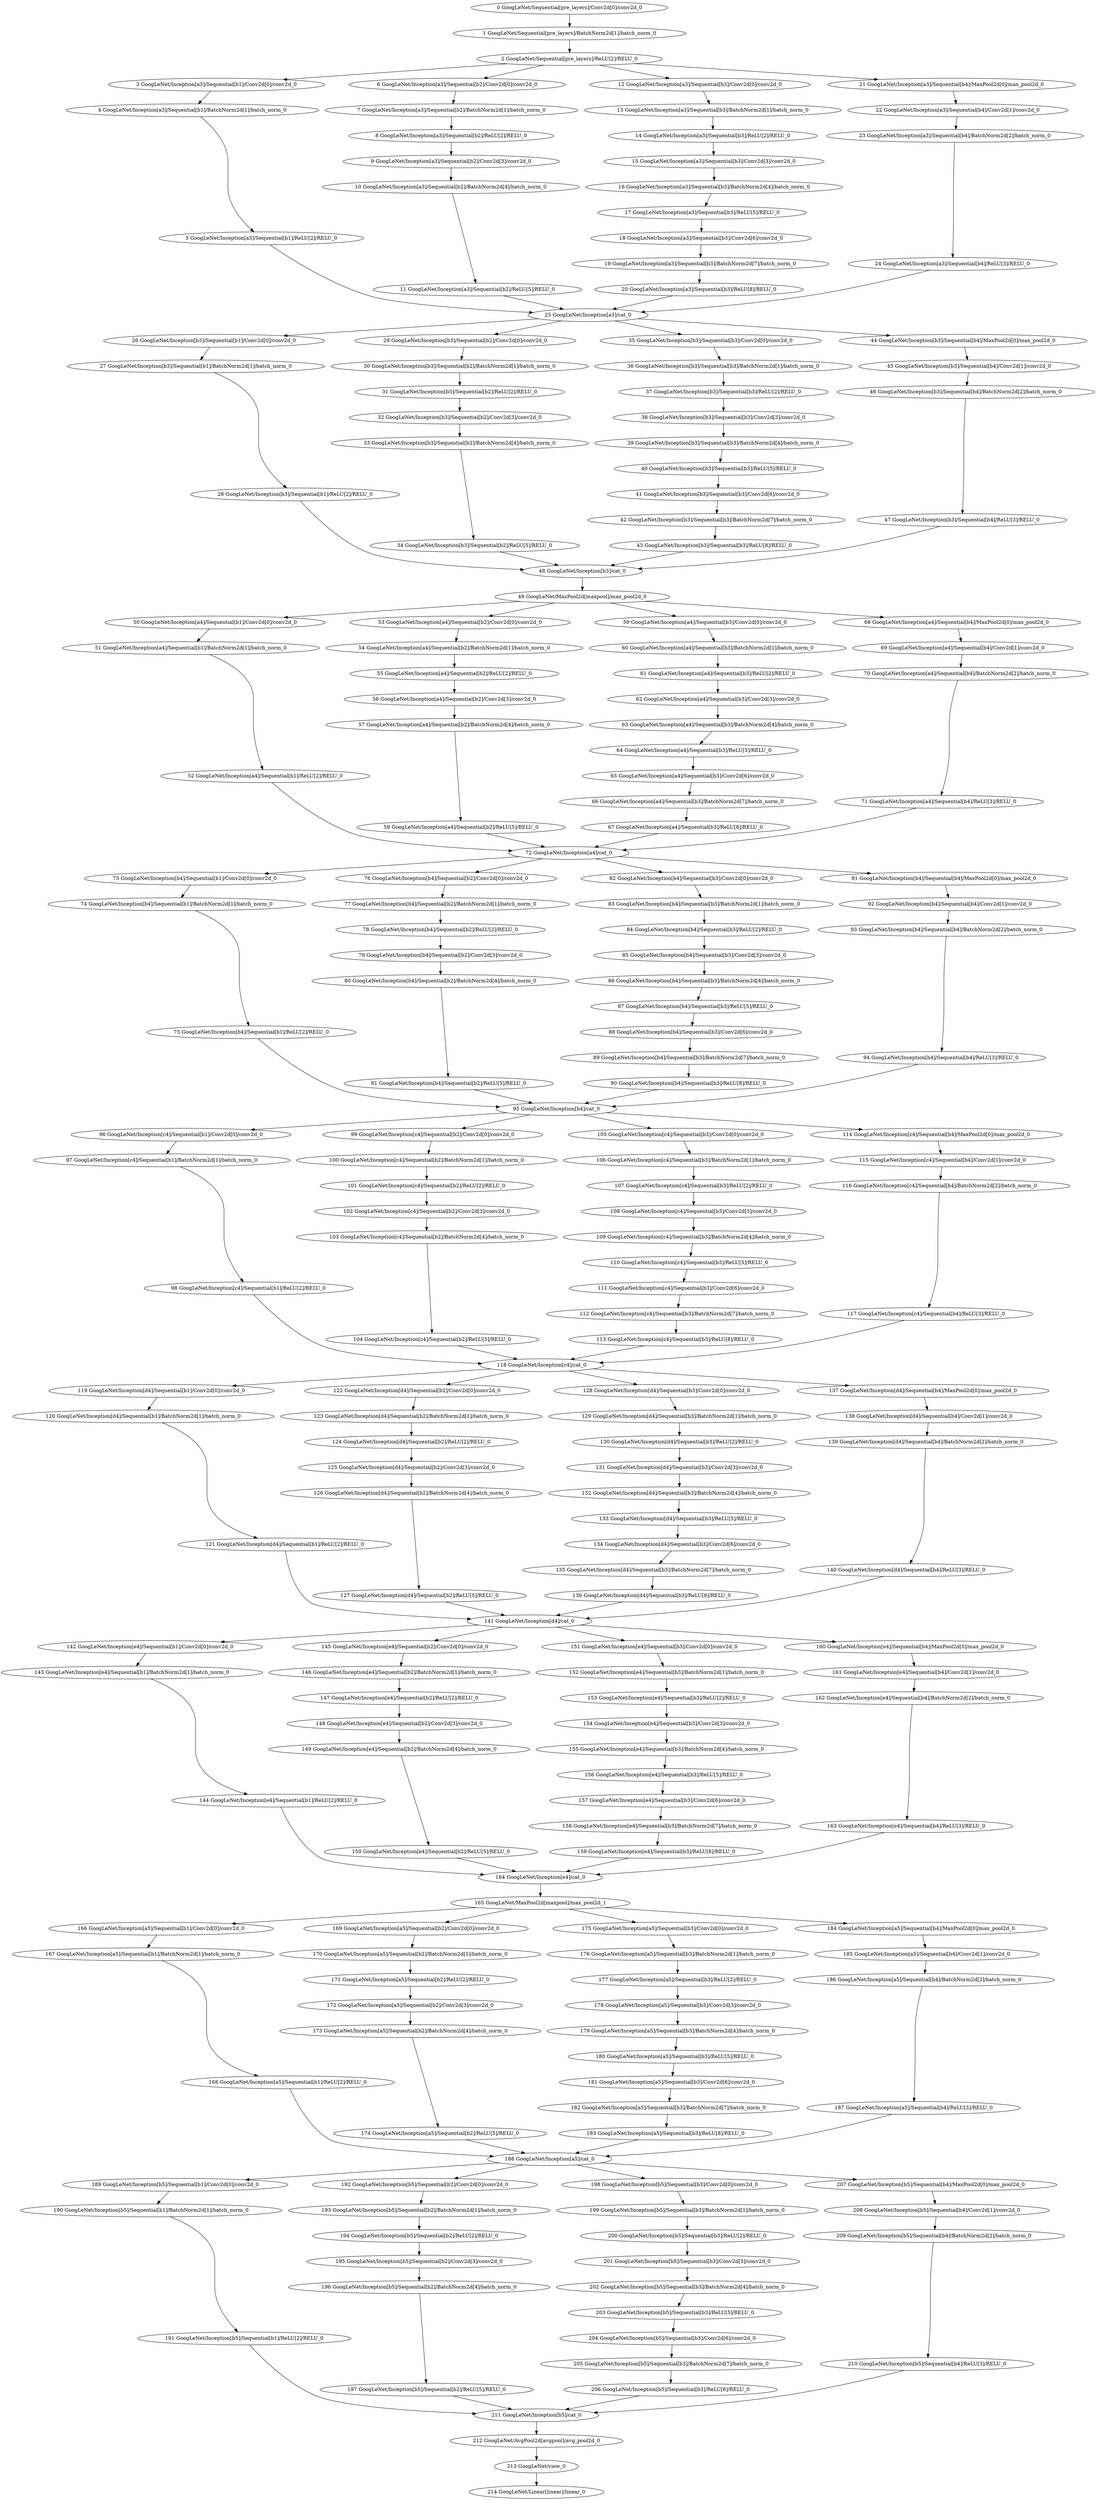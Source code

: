 strict digraph  {
"0 GoogLeNet/Sequential[pre_layers]/Conv2d[0]/conv2d_0" [id=0, type=conv2d];
"1 GoogLeNet/Sequential[pre_layers]/BatchNorm2d[1]/batch_norm_0" [id=1, type=batch_norm];
"2 GoogLeNet/Sequential[pre_layers]/ReLU[2]/RELU_0" [id=2, type=RELU];
"3 GoogLeNet/Inception[a3]/Sequential[b1]/Conv2d[0]/conv2d_0" [id=3, type=conv2d];
"4 GoogLeNet/Inception[a3]/Sequential[b1]/BatchNorm2d[1]/batch_norm_0" [id=4, type=batch_norm];
"5 GoogLeNet/Inception[a3]/Sequential[b1]/ReLU[2]/RELU_0" [id=5, type=RELU];
"6 GoogLeNet/Inception[a3]/Sequential[b2]/Conv2d[0]/conv2d_0" [id=6, type=conv2d];
"7 GoogLeNet/Inception[a3]/Sequential[b2]/BatchNorm2d[1]/batch_norm_0" [id=7, type=batch_norm];
"8 GoogLeNet/Inception[a3]/Sequential[b2]/ReLU[2]/RELU_0" [id=8, type=RELU];
"9 GoogLeNet/Inception[a3]/Sequential[b2]/Conv2d[3]/conv2d_0" [id=9, type=conv2d];
"10 GoogLeNet/Inception[a3]/Sequential[b2]/BatchNorm2d[4]/batch_norm_0" [id=10, type=batch_norm];
"11 GoogLeNet/Inception[a3]/Sequential[b2]/ReLU[5]/RELU_0" [id=11, type=RELU];
"12 GoogLeNet/Inception[a3]/Sequential[b3]/Conv2d[0]/conv2d_0" [id=12, type=conv2d];
"13 GoogLeNet/Inception[a3]/Sequential[b3]/BatchNorm2d[1]/batch_norm_0" [id=13, type=batch_norm];
"14 GoogLeNet/Inception[a3]/Sequential[b3]/ReLU[2]/RELU_0" [id=14, type=RELU];
"15 GoogLeNet/Inception[a3]/Sequential[b3]/Conv2d[3]/conv2d_0" [id=15, type=conv2d];
"16 GoogLeNet/Inception[a3]/Sequential[b3]/BatchNorm2d[4]/batch_norm_0" [id=16, type=batch_norm];
"17 GoogLeNet/Inception[a3]/Sequential[b3]/ReLU[5]/RELU_0" [id=17, type=RELU];
"18 GoogLeNet/Inception[a3]/Sequential[b3]/Conv2d[6]/conv2d_0" [id=18, type=conv2d];
"19 GoogLeNet/Inception[a3]/Sequential[b3]/BatchNorm2d[7]/batch_norm_0" [id=19, type=batch_norm];
"20 GoogLeNet/Inception[a3]/Sequential[b3]/ReLU[8]/RELU_0" [id=20, type=RELU];
"21 GoogLeNet/Inception[a3]/Sequential[b4]/MaxPool2d[0]/max_pool2d_0" [id=21, type=max_pool2d];
"22 GoogLeNet/Inception[a3]/Sequential[b4]/Conv2d[1]/conv2d_0" [id=22, type=conv2d];
"23 GoogLeNet/Inception[a3]/Sequential[b4]/BatchNorm2d[2]/batch_norm_0" [id=23, type=batch_norm];
"24 GoogLeNet/Inception[a3]/Sequential[b4]/ReLU[3]/RELU_0" [id=24, type=RELU];
"25 GoogLeNet/Inception[a3]/cat_0" [id=25, type=cat];
"26 GoogLeNet/Inception[b3]/Sequential[b1]/Conv2d[0]/conv2d_0" [id=26, type=conv2d];
"27 GoogLeNet/Inception[b3]/Sequential[b1]/BatchNorm2d[1]/batch_norm_0" [id=27, type=batch_norm];
"28 GoogLeNet/Inception[b3]/Sequential[b1]/ReLU[2]/RELU_0" [id=28, type=RELU];
"29 GoogLeNet/Inception[b3]/Sequential[b2]/Conv2d[0]/conv2d_0" [id=29, type=conv2d];
"30 GoogLeNet/Inception[b3]/Sequential[b2]/BatchNorm2d[1]/batch_norm_0" [id=30, type=batch_norm];
"31 GoogLeNet/Inception[b3]/Sequential[b2]/ReLU[2]/RELU_0" [id=31, type=RELU];
"32 GoogLeNet/Inception[b3]/Sequential[b2]/Conv2d[3]/conv2d_0" [id=32, type=conv2d];
"33 GoogLeNet/Inception[b3]/Sequential[b2]/BatchNorm2d[4]/batch_norm_0" [id=33, type=batch_norm];
"34 GoogLeNet/Inception[b3]/Sequential[b2]/ReLU[5]/RELU_0" [id=34, type=RELU];
"35 GoogLeNet/Inception[b3]/Sequential[b3]/Conv2d[0]/conv2d_0" [id=35, type=conv2d];
"36 GoogLeNet/Inception[b3]/Sequential[b3]/BatchNorm2d[1]/batch_norm_0" [id=36, type=batch_norm];
"37 GoogLeNet/Inception[b3]/Sequential[b3]/ReLU[2]/RELU_0" [id=37, type=RELU];
"38 GoogLeNet/Inception[b3]/Sequential[b3]/Conv2d[3]/conv2d_0" [id=38, type=conv2d];
"39 GoogLeNet/Inception[b3]/Sequential[b3]/BatchNorm2d[4]/batch_norm_0" [id=39, type=batch_norm];
"40 GoogLeNet/Inception[b3]/Sequential[b3]/ReLU[5]/RELU_0" [id=40, type=RELU];
"41 GoogLeNet/Inception[b3]/Sequential[b3]/Conv2d[6]/conv2d_0" [id=41, type=conv2d];
"42 GoogLeNet/Inception[b3]/Sequential[b3]/BatchNorm2d[7]/batch_norm_0" [id=42, type=batch_norm];
"43 GoogLeNet/Inception[b3]/Sequential[b3]/ReLU[8]/RELU_0" [id=43, type=RELU];
"44 GoogLeNet/Inception[b3]/Sequential[b4]/MaxPool2d[0]/max_pool2d_0" [id=44, type=max_pool2d];
"45 GoogLeNet/Inception[b3]/Sequential[b4]/Conv2d[1]/conv2d_0" [id=45, type=conv2d];
"46 GoogLeNet/Inception[b3]/Sequential[b4]/BatchNorm2d[2]/batch_norm_0" [id=46, type=batch_norm];
"47 GoogLeNet/Inception[b3]/Sequential[b4]/ReLU[3]/RELU_0" [id=47, type=RELU];
"48 GoogLeNet/Inception[b3]/cat_0" [id=48, type=cat];
"49 GoogLeNet/MaxPool2d[maxpool]/max_pool2d_0" [id=49, type=max_pool2d];
"50 GoogLeNet/Inception[a4]/Sequential[b1]/Conv2d[0]/conv2d_0" [id=50, type=conv2d];
"51 GoogLeNet/Inception[a4]/Sequential[b1]/BatchNorm2d[1]/batch_norm_0" [id=51, type=batch_norm];
"52 GoogLeNet/Inception[a4]/Sequential[b1]/ReLU[2]/RELU_0" [id=52, type=RELU];
"53 GoogLeNet/Inception[a4]/Sequential[b2]/Conv2d[0]/conv2d_0" [id=53, type=conv2d];
"54 GoogLeNet/Inception[a4]/Sequential[b2]/BatchNorm2d[1]/batch_norm_0" [id=54, type=batch_norm];
"55 GoogLeNet/Inception[a4]/Sequential[b2]/ReLU[2]/RELU_0" [id=55, type=RELU];
"56 GoogLeNet/Inception[a4]/Sequential[b2]/Conv2d[3]/conv2d_0" [id=56, type=conv2d];
"57 GoogLeNet/Inception[a4]/Sequential[b2]/BatchNorm2d[4]/batch_norm_0" [id=57, type=batch_norm];
"58 GoogLeNet/Inception[a4]/Sequential[b2]/ReLU[5]/RELU_0" [id=58, type=RELU];
"59 GoogLeNet/Inception[a4]/Sequential[b3]/Conv2d[0]/conv2d_0" [id=59, type=conv2d];
"60 GoogLeNet/Inception[a4]/Sequential[b3]/BatchNorm2d[1]/batch_norm_0" [id=60, type=batch_norm];
"61 GoogLeNet/Inception[a4]/Sequential[b3]/ReLU[2]/RELU_0" [id=61, type=RELU];
"62 GoogLeNet/Inception[a4]/Sequential[b3]/Conv2d[3]/conv2d_0" [id=62, type=conv2d];
"63 GoogLeNet/Inception[a4]/Sequential[b3]/BatchNorm2d[4]/batch_norm_0" [id=63, type=batch_norm];
"64 GoogLeNet/Inception[a4]/Sequential[b3]/ReLU[5]/RELU_0" [id=64, type=RELU];
"65 GoogLeNet/Inception[a4]/Sequential[b3]/Conv2d[6]/conv2d_0" [id=65, type=conv2d];
"66 GoogLeNet/Inception[a4]/Sequential[b3]/BatchNorm2d[7]/batch_norm_0" [id=66, type=batch_norm];
"67 GoogLeNet/Inception[a4]/Sequential[b3]/ReLU[8]/RELU_0" [id=67, type=RELU];
"68 GoogLeNet/Inception[a4]/Sequential[b4]/MaxPool2d[0]/max_pool2d_0" [id=68, type=max_pool2d];
"69 GoogLeNet/Inception[a4]/Sequential[b4]/Conv2d[1]/conv2d_0" [id=69, type=conv2d];
"70 GoogLeNet/Inception[a4]/Sequential[b4]/BatchNorm2d[2]/batch_norm_0" [id=70, type=batch_norm];
"71 GoogLeNet/Inception[a4]/Sequential[b4]/ReLU[3]/RELU_0" [id=71, type=RELU];
"72 GoogLeNet/Inception[a4]/cat_0" [id=72, type=cat];
"73 GoogLeNet/Inception[b4]/Sequential[b1]/Conv2d[0]/conv2d_0" [id=73, type=conv2d];
"74 GoogLeNet/Inception[b4]/Sequential[b1]/BatchNorm2d[1]/batch_norm_0" [id=74, type=batch_norm];
"75 GoogLeNet/Inception[b4]/Sequential[b1]/ReLU[2]/RELU_0" [id=75, type=RELU];
"76 GoogLeNet/Inception[b4]/Sequential[b2]/Conv2d[0]/conv2d_0" [id=76, type=conv2d];
"77 GoogLeNet/Inception[b4]/Sequential[b2]/BatchNorm2d[1]/batch_norm_0" [id=77, type=batch_norm];
"78 GoogLeNet/Inception[b4]/Sequential[b2]/ReLU[2]/RELU_0" [id=78, type=RELU];
"79 GoogLeNet/Inception[b4]/Sequential[b2]/Conv2d[3]/conv2d_0" [id=79, type=conv2d];
"80 GoogLeNet/Inception[b4]/Sequential[b2]/BatchNorm2d[4]/batch_norm_0" [id=80, type=batch_norm];
"81 GoogLeNet/Inception[b4]/Sequential[b2]/ReLU[5]/RELU_0" [id=81, type=RELU];
"82 GoogLeNet/Inception[b4]/Sequential[b3]/Conv2d[0]/conv2d_0" [id=82, type=conv2d];
"83 GoogLeNet/Inception[b4]/Sequential[b3]/BatchNorm2d[1]/batch_norm_0" [id=83, type=batch_norm];
"84 GoogLeNet/Inception[b4]/Sequential[b3]/ReLU[2]/RELU_0" [id=84, type=RELU];
"85 GoogLeNet/Inception[b4]/Sequential[b3]/Conv2d[3]/conv2d_0" [id=85, type=conv2d];
"86 GoogLeNet/Inception[b4]/Sequential[b3]/BatchNorm2d[4]/batch_norm_0" [id=86, type=batch_norm];
"87 GoogLeNet/Inception[b4]/Sequential[b3]/ReLU[5]/RELU_0" [id=87, type=RELU];
"88 GoogLeNet/Inception[b4]/Sequential[b3]/Conv2d[6]/conv2d_0" [id=88, type=conv2d];
"89 GoogLeNet/Inception[b4]/Sequential[b3]/BatchNorm2d[7]/batch_norm_0" [id=89, type=batch_norm];
"90 GoogLeNet/Inception[b4]/Sequential[b3]/ReLU[8]/RELU_0" [id=90, type=RELU];
"91 GoogLeNet/Inception[b4]/Sequential[b4]/MaxPool2d[0]/max_pool2d_0" [id=91, type=max_pool2d];
"92 GoogLeNet/Inception[b4]/Sequential[b4]/Conv2d[1]/conv2d_0" [id=92, type=conv2d];
"93 GoogLeNet/Inception[b4]/Sequential[b4]/BatchNorm2d[2]/batch_norm_0" [id=93, type=batch_norm];
"94 GoogLeNet/Inception[b4]/Sequential[b4]/ReLU[3]/RELU_0" [id=94, type=RELU];
"95 GoogLeNet/Inception[b4]/cat_0" [id=95, type=cat];
"96 GoogLeNet/Inception[c4]/Sequential[b1]/Conv2d[0]/conv2d_0" [id=96, type=conv2d];
"97 GoogLeNet/Inception[c4]/Sequential[b1]/BatchNorm2d[1]/batch_norm_0" [id=97, type=batch_norm];
"98 GoogLeNet/Inception[c4]/Sequential[b1]/ReLU[2]/RELU_0" [id=98, type=RELU];
"99 GoogLeNet/Inception[c4]/Sequential[b2]/Conv2d[0]/conv2d_0" [id=99, type=conv2d];
"100 GoogLeNet/Inception[c4]/Sequential[b2]/BatchNorm2d[1]/batch_norm_0" [id=100, type=batch_norm];
"101 GoogLeNet/Inception[c4]/Sequential[b2]/ReLU[2]/RELU_0" [id=101, type=RELU];
"102 GoogLeNet/Inception[c4]/Sequential[b2]/Conv2d[3]/conv2d_0" [id=102, type=conv2d];
"103 GoogLeNet/Inception[c4]/Sequential[b2]/BatchNorm2d[4]/batch_norm_0" [id=103, type=batch_norm];
"104 GoogLeNet/Inception[c4]/Sequential[b2]/ReLU[5]/RELU_0" [id=104, type=RELU];
"105 GoogLeNet/Inception[c4]/Sequential[b3]/Conv2d[0]/conv2d_0" [id=105, type=conv2d];
"106 GoogLeNet/Inception[c4]/Sequential[b3]/BatchNorm2d[1]/batch_norm_0" [id=106, type=batch_norm];
"107 GoogLeNet/Inception[c4]/Sequential[b3]/ReLU[2]/RELU_0" [id=107, type=RELU];
"108 GoogLeNet/Inception[c4]/Sequential[b3]/Conv2d[3]/conv2d_0" [id=108, type=conv2d];
"109 GoogLeNet/Inception[c4]/Sequential[b3]/BatchNorm2d[4]/batch_norm_0" [id=109, type=batch_norm];
"110 GoogLeNet/Inception[c4]/Sequential[b3]/ReLU[5]/RELU_0" [id=110, type=RELU];
"111 GoogLeNet/Inception[c4]/Sequential[b3]/Conv2d[6]/conv2d_0" [id=111, type=conv2d];
"112 GoogLeNet/Inception[c4]/Sequential[b3]/BatchNorm2d[7]/batch_norm_0" [id=112, type=batch_norm];
"113 GoogLeNet/Inception[c4]/Sequential[b3]/ReLU[8]/RELU_0" [id=113, type=RELU];
"114 GoogLeNet/Inception[c4]/Sequential[b4]/MaxPool2d[0]/max_pool2d_0" [id=114, type=max_pool2d];
"115 GoogLeNet/Inception[c4]/Sequential[b4]/Conv2d[1]/conv2d_0" [id=115, type=conv2d];
"116 GoogLeNet/Inception[c4]/Sequential[b4]/BatchNorm2d[2]/batch_norm_0" [id=116, type=batch_norm];
"117 GoogLeNet/Inception[c4]/Sequential[b4]/ReLU[3]/RELU_0" [id=117, type=RELU];
"118 GoogLeNet/Inception[c4]/cat_0" [id=118, type=cat];
"119 GoogLeNet/Inception[d4]/Sequential[b1]/Conv2d[0]/conv2d_0" [id=119, type=conv2d];
"120 GoogLeNet/Inception[d4]/Sequential[b1]/BatchNorm2d[1]/batch_norm_0" [id=120, type=batch_norm];
"121 GoogLeNet/Inception[d4]/Sequential[b1]/ReLU[2]/RELU_0" [id=121, type=RELU];
"122 GoogLeNet/Inception[d4]/Sequential[b2]/Conv2d[0]/conv2d_0" [id=122, type=conv2d];
"123 GoogLeNet/Inception[d4]/Sequential[b2]/BatchNorm2d[1]/batch_norm_0" [id=123, type=batch_norm];
"124 GoogLeNet/Inception[d4]/Sequential[b2]/ReLU[2]/RELU_0" [id=124, type=RELU];
"125 GoogLeNet/Inception[d4]/Sequential[b2]/Conv2d[3]/conv2d_0" [id=125, type=conv2d];
"126 GoogLeNet/Inception[d4]/Sequential[b2]/BatchNorm2d[4]/batch_norm_0" [id=126, type=batch_norm];
"127 GoogLeNet/Inception[d4]/Sequential[b2]/ReLU[5]/RELU_0" [id=127, type=RELU];
"128 GoogLeNet/Inception[d4]/Sequential[b3]/Conv2d[0]/conv2d_0" [id=128, type=conv2d];
"129 GoogLeNet/Inception[d4]/Sequential[b3]/BatchNorm2d[1]/batch_norm_0" [id=129, type=batch_norm];
"130 GoogLeNet/Inception[d4]/Sequential[b3]/ReLU[2]/RELU_0" [id=130, type=RELU];
"131 GoogLeNet/Inception[d4]/Sequential[b3]/Conv2d[3]/conv2d_0" [id=131, type=conv2d];
"132 GoogLeNet/Inception[d4]/Sequential[b3]/BatchNorm2d[4]/batch_norm_0" [id=132, type=batch_norm];
"133 GoogLeNet/Inception[d4]/Sequential[b3]/ReLU[5]/RELU_0" [id=133, type=RELU];
"134 GoogLeNet/Inception[d4]/Sequential[b3]/Conv2d[6]/conv2d_0" [id=134, type=conv2d];
"135 GoogLeNet/Inception[d4]/Sequential[b3]/BatchNorm2d[7]/batch_norm_0" [id=135, type=batch_norm];
"136 GoogLeNet/Inception[d4]/Sequential[b3]/ReLU[8]/RELU_0" [id=136, type=RELU];
"137 GoogLeNet/Inception[d4]/Sequential[b4]/MaxPool2d[0]/max_pool2d_0" [id=137, type=max_pool2d];
"138 GoogLeNet/Inception[d4]/Sequential[b4]/Conv2d[1]/conv2d_0" [id=138, type=conv2d];
"139 GoogLeNet/Inception[d4]/Sequential[b4]/BatchNorm2d[2]/batch_norm_0" [id=139, type=batch_norm];
"140 GoogLeNet/Inception[d4]/Sequential[b4]/ReLU[3]/RELU_0" [id=140, type=RELU];
"141 GoogLeNet/Inception[d4]/cat_0" [id=141, type=cat];
"142 GoogLeNet/Inception[e4]/Sequential[b1]/Conv2d[0]/conv2d_0" [id=142, type=conv2d];
"143 GoogLeNet/Inception[e4]/Sequential[b1]/BatchNorm2d[1]/batch_norm_0" [id=143, type=batch_norm];
"144 GoogLeNet/Inception[e4]/Sequential[b1]/ReLU[2]/RELU_0" [id=144, type=RELU];
"145 GoogLeNet/Inception[e4]/Sequential[b2]/Conv2d[0]/conv2d_0" [id=145, type=conv2d];
"146 GoogLeNet/Inception[e4]/Sequential[b2]/BatchNorm2d[1]/batch_norm_0" [id=146, type=batch_norm];
"147 GoogLeNet/Inception[e4]/Sequential[b2]/ReLU[2]/RELU_0" [id=147, type=RELU];
"148 GoogLeNet/Inception[e4]/Sequential[b2]/Conv2d[3]/conv2d_0" [id=148, type=conv2d];
"149 GoogLeNet/Inception[e4]/Sequential[b2]/BatchNorm2d[4]/batch_norm_0" [id=149, type=batch_norm];
"150 GoogLeNet/Inception[e4]/Sequential[b2]/ReLU[5]/RELU_0" [id=150, type=RELU];
"151 GoogLeNet/Inception[e4]/Sequential[b3]/Conv2d[0]/conv2d_0" [id=151, type=conv2d];
"152 GoogLeNet/Inception[e4]/Sequential[b3]/BatchNorm2d[1]/batch_norm_0" [id=152, type=batch_norm];
"153 GoogLeNet/Inception[e4]/Sequential[b3]/ReLU[2]/RELU_0" [id=153, type=RELU];
"154 GoogLeNet/Inception[e4]/Sequential[b3]/Conv2d[3]/conv2d_0" [id=154, type=conv2d];
"155 GoogLeNet/Inception[e4]/Sequential[b3]/BatchNorm2d[4]/batch_norm_0" [id=155, type=batch_norm];
"156 GoogLeNet/Inception[e4]/Sequential[b3]/ReLU[5]/RELU_0" [id=156, type=RELU];
"157 GoogLeNet/Inception[e4]/Sequential[b3]/Conv2d[6]/conv2d_0" [id=157, type=conv2d];
"158 GoogLeNet/Inception[e4]/Sequential[b3]/BatchNorm2d[7]/batch_norm_0" [id=158, type=batch_norm];
"159 GoogLeNet/Inception[e4]/Sequential[b3]/ReLU[8]/RELU_0" [id=159, type=RELU];
"160 GoogLeNet/Inception[e4]/Sequential[b4]/MaxPool2d[0]/max_pool2d_0" [id=160, type=max_pool2d];
"161 GoogLeNet/Inception[e4]/Sequential[b4]/Conv2d[1]/conv2d_0" [id=161, type=conv2d];
"162 GoogLeNet/Inception[e4]/Sequential[b4]/BatchNorm2d[2]/batch_norm_0" [id=162, type=batch_norm];
"163 GoogLeNet/Inception[e4]/Sequential[b4]/ReLU[3]/RELU_0" [id=163, type=RELU];
"164 GoogLeNet/Inception[e4]/cat_0" [id=164, type=cat];
"165 GoogLeNet/MaxPool2d[maxpool]/max_pool2d_1" [id=165, type=max_pool2d];
"166 GoogLeNet/Inception[a5]/Sequential[b1]/Conv2d[0]/conv2d_0" [id=166, type=conv2d];
"167 GoogLeNet/Inception[a5]/Sequential[b1]/BatchNorm2d[1]/batch_norm_0" [id=167, type=batch_norm];
"168 GoogLeNet/Inception[a5]/Sequential[b1]/ReLU[2]/RELU_0" [id=168, type=RELU];
"169 GoogLeNet/Inception[a5]/Sequential[b2]/Conv2d[0]/conv2d_0" [id=169, type=conv2d];
"170 GoogLeNet/Inception[a5]/Sequential[b2]/BatchNorm2d[1]/batch_norm_0" [id=170, type=batch_norm];
"171 GoogLeNet/Inception[a5]/Sequential[b2]/ReLU[2]/RELU_0" [id=171, type=RELU];
"172 GoogLeNet/Inception[a5]/Sequential[b2]/Conv2d[3]/conv2d_0" [id=172, type=conv2d];
"173 GoogLeNet/Inception[a5]/Sequential[b2]/BatchNorm2d[4]/batch_norm_0" [id=173, type=batch_norm];
"174 GoogLeNet/Inception[a5]/Sequential[b2]/ReLU[5]/RELU_0" [id=174, type=RELU];
"175 GoogLeNet/Inception[a5]/Sequential[b3]/Conv2d[0]/conv2d_0" [id=175, type=conv2d];
"176 GoogLeNet/Inception[a5]/Sequential[b3]/BatchNorm2d[1]/batch_norm_0" [id=176, type=batch_norm];
"177 GoogLeNet/Inception[a5]/Sequential[b3]/ReLU[2]/RELU_0" [id=177, type=RELU];
"178 GoogLeNet/Inception[a5]/Sequential[b3]/Conv2d[3]/conv2d_0" [id=178, type=conv2d];
"179 GoogLeNet/Inception[a5]/Sequential[b3]/BatchNorm2d[4]/batch_norm_0" [id=179, type=batch_norm];
"180 GoogLeNet/Inception[a5]/Sequential[b3]/ReLU[5]/RELU_0" [id=180, type=RELU];
"181 GoogLeNet/Inception[a5]/Sequential[b3]/Conv2d[6]/conv2d_0" [id=181, type=conv2d];
"182 GoogLeNet/Inception[a5]/Sequential[b3]/BatchNorm2d[7]/batch_norm_0" [id=182, type=batch_norm];
"183 GoogLeNet/Inception[a5]/Sequential[b3]/ReLU[8]/RELU_0" [id=183, type=RELU];
"184 GoogLeNet/Inception[a5]/Sequential[b4]/MaxPool2d[0]/max_pool2d_0" [id=184, type=max_pool2d];
"185 GoogLeNet/Inception[a5]/Sequential[b4]/Conv2d[1]/conv2d_0" [id=185, type=conv2d];
"186 GoogLeNet/Inception[a5]/Sequential[b4]/BatchNorm2d[2]/batch_norm_0" [id=186, type=batch_norm];
"187 GoogLeNet/Inception[a5]/Sequential[b4]/ReLU[3]/RELU_0" [id=187, type=RELU];
"188 GoogLeNet/Inception[a5]/cat_0" [id=188, type=cat];
"189 GoogLeNet/Inception[b5]/Sequential[b1]/Conv2d[0]/conv2d_0" [id=189, type=conv2d];
"190 GoogLeNet/Inception[b5]/Sequential[b1]/BatchNorm2d[1]/batch_norm_0" [id=190, type=batch_norm];
"191 GoogLeNet/Inception[b5]/Sequential[b1]/ReLU[2]/RELU_0" [id=191, type=RELU];
"192 GoogLeNet/Inception[b5]/Sequential[b2]/Conv2d[0]/conv2d_0" [id=192, type=conv2d];
"193 GoogLeNet/Inception[b5]/Sequential[b2]/BatchNorm2d[1]/batch_norm_0" [id=193, type=batch_norm];
"194 GoogLeNet/Inception[b5]/Sequential[b2]/ReLU[2]/RELU_0" [id=194, type=RELU];
"195 GoogLeNet/Inception[b5]/Sequential[b2]/Conv2d[3]/conv2d_0" [id=195, type=conv2d];
"196 GoogLeNet/Inception[b5]/Sequential[b2]/BatchNorm2d[4]/batch_norm_0" [id=196, type=batch_norm];
"197 GoogLeNet/Inception[b5]/Sequential[b2]/ReLU[5]/RELU_0" [id=197, type=RELU];
"198 GoogLeNet/Inception[b5]/Sequential[b3]/Conv2d[0]/conv2d_0" [id=198, type=conv2d];
"199 GoogLeNet/Inception[b5]/Sequential[b3]/BatchNorm2d[1]/batch_norm_0" [id=199, type=batch_norm];
"200 GoogLeNet/Inception[b5]/Sequential[b3]/ReLU[2]/RELU_0" [id=200, type=RELU];
"201 GoogLeNet/Inception[b5]/Sequential[b3]/Conv2d[3]/conv2d_0" [id=201, type=conv2d];
"202 GoogLeNet/Inception[b5]/Sequential[b3]/BatchNorm2d[4]/batch_norm_0" [id=202, type=batch_norm];
"203 GoogLeNet/Inception[b5]/Sequential[b3]/ReLU[5]/RELU_0" [id=203, type=RELU];
"204 GoogLeNet/Inception[b5]/Sequential[b3]/Conv2d[6]/conv2d_0" [id=204, type=conv2d];
"205 GoogLeNet/Inception[b5]/Sequential[b3]/BatchNorm2d[7]/batch_norm_0" [id=205, type=batch_norm];
"206 GoogLeNet/Inception[b5]/Sequential[b3]/ReLU[8]/RELU_0" [id=206, type=RELU];
"207 GoogLeNet/Inception[b5]/Sequential[b4]/MaxPool2d[0]/max_pool2d_0" [id=207, type=max_pool2d];
"208 GoogLeNet/Inception[b5]/Sequential[b4]/Conv2d[1]/conv2d_0" [id=208, type=conv2d];
"209 GoogLeNet/Inception[b5]/Sequential[b4]/BatchNorm2d[2]/batch_norm_0" [id=209, type=batch_norm];
"210 GoogLeNet/Inception[b5]/Sequential[b4]/ReLU[3]/RELU_0" [id=210, type=RELU];
"211 GoogLeNet/Inception[b5]/cat_0" [id=211, type=cat];
"212 GoogLeNet/AvgPool2d[avgpool]/avg_pool2d_0" [id=212, type=avg_pool2d];
"213 GoogLeNet/view_0" [id=213, type=view];
"214 GoogLeNet/Linear[linear]/linear_0" [id=214, type=linear];
"0 GoogLeNet/Sequential[pre_layers]/Conv2d[0]/conv2d_0" -> "1 GoogLeNet/Sequential[pre_layers]/BatchNorm2d[1]/batch_norm_0";
"1 GoogLeNet/Sequential[pre_layers]/BatchNorm2d[1]/batch_norm_0" -> "2 GoogLeNet/Sequential[pre_layers]/ReLU[2]/RELU_0";
"2 GoogLeNet/Sequential[pre_layers]/ReLU[2]/RELU_0" -> "3 GoogLeNet/Inception[a3]/Sequential[b1]/Conv2d[0]/conv2d_0";
"2 GoogLeNet/Sequential[pre_layers]/ReLU[2]/RELU_0" -> "6 GoogLeNet/Inception[a3]/Sequential[b2]/Conv2d[0]/conv2d_0";
"3 GoogLeNet/Inception[a3]/Sequential[b1]/Conv2d[0]/conv2d_0" -> "4 GoogLeNet/Inception[a3]/Sequential[b1]/BatchNorm2d[1]/batch_norm_0";
"4 GoogLeNet/Inception[a3]/Sequential[b1]/BatchNorm2d[1]/batch_norm_0" -> "5 GoogLeNet/Inception[a3]/Sequential[b1]/ReLU[2]/RELU_0";
"6 GoogLeNet/Inception[a3]/Sequential[b2]/Conv2d[0]/conv2d_0" -> "7 GoogLeNet/Inception[a3]/Sequential[b2]/BatchNorm2d[1]/batch_norm_0";
"7 GoogLeNet/Inception[a3]/Sequential[b2]/BatchNorm2d[1]/batch_norm_0" -> "8 GoogLeNet/Inception[a3]/Sequential[b2]/ReLU[2]/RELU_0";
"8 GoogLeNet/Inception[a3]/Sequential[b2]/ReLU[2]/RELU_0" -> "9 GoogLeNet/Inception[a3]/Sequential[b2]/Conv2d[3]/conv2d_0";
"2 GoogLeNet/Sequential[pre_layers]/ReLU[2]/RELU_0" -> "12 GoogLeNet/Inception[a3]/Sequential[b3]/Conv2d[0]/conv2d_0";
"2 GoogLeNet/Sequential[pre_layers]/ReLU[2]/RELU_0" -> "21 GoogLeNet/Inception[a3]/Sequential[b4]/MaxPool2d[0]/max_pool2d_0";
"5 GoogLeNet/Inception[a3]/Sequential[b1]/ReLU[2]/RELU_0" -> "25 GoogLeNet/Inception[a3]/cat_0";
"9 GoogLeNet/Inception[a3]/Sequential[b2]/Conv2d[3]/conv2d_0" -> "10 GoogLeNet/Inception[a3]/Sequential[b2]/BatchNorm2d[4]/batch_norm_0";
"10 GoogLeNet/Inception[a3]/Sequential[b2]/BatchNorm2d[4]/batch_norm_0" -> "11 GoogLeNet/Inception[a3]/Sequential[b2]/ReLU[5]/RELU_0";
"11 GoogLeNet/Inception[a3]/Sequential[b2]/ReLU[5]/RELU_0" -> "25 GoogLeNet/Inception[a3]/cat_0";
"12 GoogLeNet/Inception[a3]/Sequential[b3]/Conv2d[0]/conv2d_0" -> "13 GoogLeNet/Inception[a3]/Sequential[b3]/BatchNorm2d[1]/batch_norm_0";
"13 GoogLeNet/Inception[a3]/Sequential[b3]/BatchNorm2d[1]/batch_norm_0" -> "14 GoogLeNet/Inception[a3]/Sequential[b3]/ReLU[2]/RELU_0";
"14 GoogLeNet/Inception[a3]/Sequential[b3]/ReLU[2]/RELU_0" -> "15 GoogLeNet/Inception[a3]/Sequential[b3]/Conv2d[3]/conv2d_0";
"15 GoogLeNet/Inception[a3]/Sequential[b3]/Conv2d[3]/conv2d_0" -> "16 GoogLeNet/Inception[a3]/Sequential[b3]/BatchNorm2d[4]/batch_norm_0";
"16 GoogLeNet/Inception[a3]/Sequential[b3]/BatchNorm2d[4]/batch_norm_0" -> "17 GoogLeNet/Inception[a3]/Sequential[b3]/ReLU[5]/RELU_0";
"17 GoogLeNet/Inception[a3]/Sequential[b3]/ReLU[5]/RELU_0" -> "18 GoogLeNet/Inception[a3]/Sequential[b3]/Conv2d[6]/conv2d_0";
"18 GoogLeNet/Inception[a3]/Sequential[b3]/Conv2d[6]/conv2d_0" -> "19 GoogLeNet/Inception[a3]/Sequential[b3]/BatchNorm2d[7]/batch_norm_0";
"19 GoogLeNet/Inception[a3]/Sequential[b3]/BatchNorm2d[7]/batch_norm_0" -> "20 GoogLeNet/Inception[a3]/Sequential[b3]/ReLU[8]/RELU_0";
"20 GoogLeNet/Inception[a3]/Sequential[b3]/ReLU[8]/RELU_0" -> "25 GoogLeNet/Inception[a3]/cat_0";
"21 GoogLeNet/Inception[a3]/Sequential[b4]/MaxPool2d[0]/max_pool2d_0" -> "22 GoogLeNet/Inception[a3]/Sequential[b4]/Conv2d[1]/conv2d_0";
"22 GoogLeNet/Inception[a3]/Sequential[b4]/Conv2d[1]/conv2d_0" -> "23 GoogLeNet/Inception[a3]/Sequential[b4]/BatchNorm2d[2]/batch_norm_0";
"23 GoogLeNet/Inception[a3]/Sequential[b4]/BatchNorm2d[2]/batch_norm_0" -> "24 GoogLeNet/Inception[a3]/Sequential[b4]/ReLU[3]/RELU_0";
"24 GoogLeNet/Inception[a3]/Sequential[b4]/ReLU[3]/RELU_0" -> "25 GoogLeNet/Inception[a3]/cat_0";
"25 GoogLeNet/Inception[a3]/cat_0" -> "26 GoogLeNet/Inception[b3]/Sequential[b1]/Conv2d[0]/conv2d_0";
"25 GoogLeNet/Inception[a3]/cat_0" -> "29 GoogLeNet/Inception[b3]/Sequential[b2]/Conv2d[0]/conv2d_0";
"25 GoogLeNet/Inception[a3]/cat_0" -> "35 GoogLeNet/Inception[b3]/Sequential[b3]/Conv2d[0]/conv2d_0";
"25 GoogLeNet/Inception[a3]/cat_0" -> "44 GoogLeNet/Inception[b3]/Sequential[b4]/MaxPool2d[0]/max_pool2d_0";
"26 GoogLeNet/Inception[b3]/Sequential[b1]/Conv2d[0]/conv2d_0" -> "27 GoogLeNet/Inception[b3]/Sequential[b1]/BatchNorm2d[1]/batch_norm_0";
"27 GoogLeNet/Inception[b3]/Sequential[b1]/BatchNorm2d[1]/batch_norm_0" -> "28 GoogLeNet/Inception[b3]/Sequential[b1]/ReLU[2]/RELU_0";
"28 GoogLeNet/Inception[b3]/Sequential[b1]/ReLU[2]/RELU_0" -> "48 GoogLeNet/Inception[b3]/cat_0";
"29 GoogLeNet/Inception[b3]/Sequential[b2]/Conv2d[0]/conv2d_0" -> "30 GoogLeNet/Inception[b3]/Sequential[b2]/BatchNorm2d[1]/batch_norm_0";
"30 GoogLeNet/Inception[b3]/Sequential[b2]/BatchNorm2d[1]/batch_norm_0" -> "31 GoogLeNet/Inception[b3]/Sequential[b2]/ReLU[2]/RELU_0";
"31 GoogLeNet/Inception[b3]/Sequential[b2]/ReLU[2]/RELU_0" -> "32 GoogLeNet/Inception[b3]/Sequential[b2]/Conv2d[3]/conv2d_0";
"32 GoogLeNet/Inception[b3]/Sequential[b2]/Conv2d[3]/conv2d_0" -> "33 GoogLeNet/Inception[b3]/Sequential[b2]/BatchNorm2d[4]/batch_norm_0";
"33 GoogLeNet/Inception[b3]/Sequential[b2]/BatchNorm2d[4]/batch_norm_0" -> "34 GoogLeNet/Inception[b3]/Sequential[b2]/ReLU[5]/RELU_0";
"34 GoogLeNet/Inception[b3]/Sequential[b2]/ReLU[5]/RELU_0" -> "48 GoogLeNet/Inception[b3]/cat_0";
"35 GoogLeNet/Inception[b3]/Sequential[b3]/Conv2d[0]/conv2d_0" -> "36 GoogLeNet/Inception[b3]/Sequential[b3]/BatchNorm2d[1]/batch_norm_0";
"36 GoogLeNet/Inception[b3]/Sequential[b3]/BatchNorm2d[1]/batch_norm_0" -> "37 GoogLeNet/Inception[b3]/Sequential[b3]/ReLU[2]/RELU_0";
"37 GoogLeNet/Inception[b3]/Sequential[b3]/ReLU[2]/RELU_0" -> "38 GoogLeNet/Inception[b3]/Sequential[b3]/Conv2d[3]/conv2d_0";
"38 GoogLeNet/Inception[b3]/Sequential[b3]/Conv2d[3]/conv2d_0" -> "39 GoogLeNet/Inception[b3]/Sequential[b3]/BatchNorm2d[4]/batch_norm_0";
"39 GoogLeNet/Inception[b3]/Sequential[b3]/BatchNorm2d[4]/batch_norm_0" -> "40 GoogLeNet/Inception[b3]/Sequential[b3]/ReLU[5]/RELU_0";
"40 GoogLeNet/Inception[b3]/Sequential[b3]/ReLU[5]/RELU_0" -> "41 GoogLeNet/Inception[b3]/Sequential[b3]/Conv2d[6]/conv2d_0";
"41 GoogLeNet/Inception[b3]/Sequential[b3]/Conv2d[6]/conv2d_0" -> "42 GoogLeNet/Inception[b3]/Sequential[b3]/BatchNorm2d[7]/batch_norm_0";
"42 GoogLeNet/Inception[b3]/Sequential[b3]/BatchNorm2d[7]/batch_norm_0" -> "43 GoogLeNet/Inception[b3]/Sequential[b3]/ReLU[8]/RELU_0";
"43 GoogLeNet/Inception[b3]/Sequential[b3]/ReLU[8]/RELU_0" -> "48 GoogLeNet/Inception[b3]/cat_0";
"44 GoogLeNet/Inception[b3]/Sequential[b4]/MaxPool2d[0]/max_pool2d_0" -> "45 GoogLeNet/Inception[b3]/Sequential[b4]/Conv2d[1]/conv2d_0";
"45 GoogLeNet/Inception[b3]/Sequential[b4]/Conv2d[1]/conv2d_0" -> "46 GoogLeNet/Inception[b3]/Sequential[b4]/BatchNorm2d[2]/batch_norm_0";
"46 GoogLeNet/Inception[b3]/Sequential[b4]/BatchNorm2d[2]/batch_norm_0" -> "47 GoogLeNet/Inception[b3]/Sequential[b4]/ReLU[3]/RELU_0";
"47 GoogLeNet/Inception[b3]/Sequential[b4]/ReLU[3]/RELU_0" -> "48 GoogLeNet/Inception[b3]/cat_0";
"48 GoogLeNet/Inception[b3]/cat_0" -> "49 GoogLeNet/MaxPool2d[maxpool]/max_pool2d_0";
"49 GoogLeNet/MaxPool2d[maxpool]/max_pool2d_0" -> "50 GoogLeNet/Inception[a4]/Sequential[b1]/Conv2d[0]/conv2d_0";
"49 GoogLeNet/MaxPool2d[maxpool]/max_pool2d_0" -> "53 GoogLeNet/Inception[a4]/Sequential[b2]/Conv2d[0]/conv2d_0";
"49 GoogLeNet/MaxPool2d[maxpool]/max_pool2d_0" -> "59 GoogLeNet/Inception[a4]/Sequential[b3]/Conv2d[0]/conv2d_0";
"49 GoogLeNet/MaxPool2d[maxpool]/max_pool2d_0" -> "68 GoogLeNet/Inception[a4]/Sequential[b4]/MaxPool2d[0]/max_pool2d_0";
"50 GoogLeNet/Inception[a4]/Sequential[b1]/Conv2d[0]/conv2d_0" -> "51 GoogLeNet/Inception[a4]/Sequential[b1]/BatchNorm2d[1]/batch_norm_0";
"51 GoogLeNet/Inception[a4]/Sequential[b1]/BatchNorm2d[1]/batch_norm_0" -> "52 GoogLeNet/Inception[a4]/Sequential[b1]/ReLU[2]/RELU_0";
"52 GoogLeNet/Inception[a4]/Sequential[b1]/ReLU[2]/RELU_0" -> "72 GoogLeNet/Inception[a4]/cat_0";
"53 GoogLeNet/Inception[a4]/Sequential[b2]/Conv2d[0]/conv2d_0" -> "54 GoogLeNet/Inception[a4]/Sequential[b2]/BatchNorm2d[1]/batch_norm_0";
"54 GoogLeNet/Inception[a4]/Sequential[b2]/BatchNorm2d[1]/batch_norm_0" -> "55 GoogLeNet/Inception[a4]/Sequential[b2]/ReLU[2]/RELU_0";
"55 GoogLeNet/Inception[a4]/Sequential[b2]/ReLU[2]/RELU_0" -> "56 GoogLeNet/Inception[a4]/Sequential[b2]/Conv2d[3]/conv2d_0";
"56 GoogLeNet/Inception[a4]/Sequential[b2]/Conv2d[3]/conv2d_0" -> "57 GoogLeNet/Inception[a4]/Sequential[b2]/BatchNorm2d[4]/batch_norm_0";
"57 GoogLeNet/Inception[a4]/Sequential[b2]/BatchNorm2d[4]/batch_norm_0" -> "58 GoogLeNet/Inception[a4]/Sequential[b2]/ReLU[5]/RELU_0";
"58 GoogLeNet/Inception[a4]/Sequential[b2]/ReLU[5]/RELU_0" -> "72 GoogLeNet/Inception[a4]/cat_0";
"59 GoogLeNet/Inception[a4]/Sequential[b3]/Conv2d[0]/conv2d_0" -> "60 GoogLeNet/Inception[a4]/Sequential[b3]/BatchNorm2d[1]/batch_norm_0";
"60 GoogLeNet/Inception[a4]/Sequential[b3]/BatchNorm2d[1]/batch_norm_0" -> "61 GoogLeNet/Inception[a4]/Sequential[b3]/ReLU[2]/RELU_0";
"61 GoogLeNet/Inception[a4]/Sequential[b3]/ReLU[2]/RELU_0" -> "62 GoogLeNet/Inception[a4]/Sequential[b3]/Conv2d[3]/conv2d_0";
"62 GoogLeNet/Inception[a4]/Sequential[b3]/Conv2d[3]/conv2d_0" -> "63 GoogLeNet/Inception[a4]/Sequential[b3]/BatchNorm2d[4]/batch_norm_0";
"63 GoogLeNet/Inception[a4]/Sequential[b3]/BatchNorm2d[4]/batch_norm_0" -> "64 GoogLeNet/Inception[a4]/Sequential[b3]/ReLU[5]/RELU_0";
"64 GoogLeNet/Inception[a4]/Sequential[b3]/ReLU[5]/RELU_0" -> "65 GoogLeNet/Inception[a4]/Sequential[b3]/Conv2d[6]/conv2d_0";
"65 GoogLeNet/Inception[a4]/Sequential[b3]/Conv2d[6]/conv2d_0" -> "66 GoogLeNet/Inception[a4]/Sequential[b3]/BatchNorm2d[7]/batch_norm_0";
"66 GoogLeNet/Inception[a4]/Sequential[b3]/BatchNorm2d[7]/batch_norm_0" -> "67 GoogLeNet/Inception[a4]/Sequential[b3]/ReLU[8]/RELU_0";
"67 GoogLeNet/Inception[a4]/Sequential[b3]/ReLU[8]/RELU_0" -> "72 GoogLeNet/Inception[a4]/cat_0";
"68 GoogLeNet/Inception[a4]/Sequential[b4]/MaxPool2d[0]/max_pool2d_0" -> "69 GoogLeNet/Inception[a4]/Sequential[b4]/Conv2d[1]/conv2d_0";
"69 GoogLeNet/Inception[a4]/Sequential[b4]/Conv2d[1]/conv2d_0" -> "70 GoogLeNet/Inception[a4]/Sequential[b4]/BatchNorm2d[2]/batch_norm_0";
"70 GoogLeNet/Inception[a4]/Sequential[b4]/BatchNorm2d[2]/batch_norm_0" -> "71 GoogLeNet/Inception[a4]/Sequential[b4]/ReLU[3]/RELU_0";
"71 GoogLeNet/Inception[a4]/Sequential[b4]/ReLU[3]/RELU_0" -> "72 GoogLeNet/Inception[a4]/cat_0";
"72 GoogLeNet/Inception[a4]/cat_0" -> "73 GoogLeNet/Inception[b4]/Sequential[b1]/Conv2d[0]/conv2d_0";
"72 GoogLeNet/Inception[a4]/cat_0" -> "76 GoogLeNet/Inception[b4]/Sequential[b2]/Conv2d[0]/conv2d_0";
"72 GoogLeNet/Inception[a4]/cat_0" -> "82 GoogLeNet/Inception[b4]/Sequential[b3]/Conv2d[0]/conv2d_0";
"72 GoogLeNet/Inception[a4]/cat_0" -> "91 GoogLeNet/Inception[b4]/Sequential[b4]/MaxPool2d[0]/max_pool2d_0";
"73 GoogLeNet/Inception[b4]/Sequential[b1]/Conv2d[0]/conv2d_0" -> "74 GoogLeNet/Inception[b4]/Sequential[b1]/BatchNorm2d[1]/batch_norm_0";
"74 GoogLeNet/Inception[b4]/Sequential[b1]/BatchNorm2d[1]/batch_norm_0" -> "75 GoogLeNet/Inception[b4]/Sequential[b1]/ReLU[2]/RELU_0";
"75 GoogLeNet/Inception[b4]/Sequential[b1]/ReLU[2]/RELU_0" -> "95 GoogLeNet/Inception[b4]/cat_0";
"76 GoogLeNet/Inception[b4]/Sequential[b2]/Conv2d[0]/conv2d_0" -> "77 GoogLeNet/Inception[b4]/Sequential[b2]/BatchNorm2d[1]/batch_norm_0";
"77 GoogLeNet/Inception[b4]/Sequential[b2]/BatchNorm2d[1]/batch_norm_0" -> "78 GoogLeNet/Inception[b4]/Sequential[b2]/ReLU[2]/RELU_0";
"78 GoogLeNet/Inception[b4]/Sequential[b2]/ReLU[2]/RELU_0" -> "79 GoogLeNet/Inception[b4]/Sequential[b2]/Conv2d[3]/conv2d_0";
"79 GoogLeNet/Inception[b4]/Sequential[b2]/Conv2d[3]/conv2d_0" -> "80 GoogLeNet/Inception[b4]/Sequential[b2]/BatchNorm2d[4]/batch_norm_0";
"80 GoogLeNet/Inception[b4]/Sequential[b2]/BatchNorm2d[4]/batch_norm_0" -> "81 GoogLeNet/Inception[b4]/Sequential[b2]/ReLU[5]/RELU_0";
"81 GoogLeNet/Inception[b4]/Sequential[b2]/ReLU[5]/RELU_0" -> "95 GoogLeNet/Inception[b4]/cat_0";
"82 GoogLeNet/Inception[b4]/Sequential[b3]/Conv2d[0]/conv2d_0" -> "83 GoogLeNet/Inception[b4]/Sequential[b3]/BatchNorm2d[1]/batch_norm_0";
"83 GoogLeNet/Inception[b4]/Sequential[b3]/BatchNorm2d[1]/batch_norm_0" -> "84 GoogLeNet/Inception[b4]/Sequential[b3]/ReLU[2]/RELU_0";
"84 GoogLeNet/Inception[b4]/Sequential[b3]/ReLU[2]/RELU_0" -> "85 GoogLeNet/Inception[b4]/Sequential[b3]/Conv2d[3]/conv2d_0";
"85 GoogLeNet/Inception[b4]/Sequential[b3]/Conv2d[3]/conv2d_0" -> "86 GoogLeNet/Inception[b4]/Sequential[b3]/BatchNorm2d[4]/batch_norm_0";
"86 GoogLeNet/Inception[b4]/Sequential[b3]/BatchNorm2d[4]/batch_norm_0" -> "87 GoogLeNet/Inception[b4]/Sequential[b3]/ReLU[5]/RELU_0";
"87 GoogLeNet/Inception[b4]/Sequential[b3]/ReLU[5]/RELU_0" -> "88 GoogLeNet/Inception[b4]/Sequential[b3]/Conv2d[6]/conv2d_0";
"88 GoogLeNet/Inception[b4]/Sequential[b3]/Conv2d[6]/conv2d_0" -> "89 GoogLeNet/Inception[b4]/Sequential[b3]/BatchNorm2d[7]/batch_norm_0";
"89 GoogLeNet/Inception[b4]/Sequential[b3]/BatchNorm2d[7]/batch_norm_0" -> "90 GoogLeNet/Inception[b4]/Sequential[b3]/ReLU[8]/RELU_0";
"90 GoogLeNet/Inception[b4]/Sequential[b3]/ReLU[8]/RELU_0" -> "95 GoogLeNet/Inception[b4]/cat_0";
"91 GoogLeNet/Inception[b4]/Sequential[b4]/MaxPool2d[0]/max_pool2d_0" -> "92 GoogLeNet/Inception[b4]/Sequential[b4]/Conv2d[1]/conv2d_0";
"92 GoogLeNet/Inception[b4]/Sequential[b4]/Conv2d[1]/conv2d_0" -> "93 GoogLeNet/Inception[b4]/Sequential[b4]/BatchNorm2d[2]/batch_norm_0";
"93 GoogLeNet/Inception[b4]/Sequential[b4]/BatchNorm2d[2]/batch_norm_0" -> "94 GoogLeNet/Inception[b4]/Sequential[b4]/ReLU[3]/RELU_0";
"94 GoogLeNet/Inception[b4]/Sequential[b4]/ReLU[3]/RELU_0" -> "95 GoogLeNet/Inception[b4]/cat_0";
"95 GoogLeNet/Inception[b4]/cat_0" -> "96 GoogLeNet/Inception[c4]/Sequential[b1]/Conv2d[0]/conv2d_0";
"95 GoogLeNet/Inception[b4]/cat_0" -> "99 GoogLeNet/Inception[c4]/Sequential[b2]/Conv2d[0]/conv2d_0";
"96 GoogLeNet/Inception[c4]/Sequential[b1]/Conv2d[0]/conv2d_0" -> "97 GoogLeNet/Inception[c4]/Sequential[b1]/BatchNorm2d[1]/batch_norm_0";
"97 GoogLeNet/Inception[c4]/Sequential[b1]/BatchNorm2d[1]/batch_norm_0" -> "98 GoogLeNet/Inception[c4]/Sequential[b1]/ReLU[2]/RELU_0";
"95 GoogLeNet/Inception[b4]/cat_0" -> "105 GoogLeNet/Inception[c4]/Sequential[b3]/Conv2d[0]/conv2d_0";
"95 GoogLeNet/Inception[b4]/cat_0" -> "114 GoogLeNet/Inception[c4]/Sequential[b4]/MaxPool2d[0]/max_pool2d_0";
"98 GoogLeNet/Inception[c4]/Sequential[b1]/ReLU[2]/RELU_0" -> "118 GoogLeNet/Inception[c4]/cat_0";
"99 GoogLeNet/Inception[c4]/Sequential[b2]/Conv2d[0]/conv2d_0" -> "100 GoogLeNet/Inception[c4]/Sequential[b2]/BatchNorm2d[1]/batch_norm_0";
"100 GoogLeNet/Inception[c4]/Sequential[b2]/BatchNorm2d[1]/batch_norm_0" -> "101 GoogLeNet/Inception[c4]/Sequential[b2]/ReLU[2]/RELU_0";
"101 GoogLeNet/Inception[c4]/Sequential[b2]/ReLU[2]/RELU_0" -> "102 GoogLeNet/Inception[c4]/Sequential[b2]/Conv2d[3]/conv2d_0";
"102 GoogLeNet/Inception[c4]/Sequential[b2]/Conv2d[3]/conv2d_0" -> "103 GoogLeNet/Inception[c4]/Sequential[b2]/BatchNorm2d[4]/batch_norm_0";
"103 GoogLeNet/Inception[c4]/Sequential[b2]/BatchNorm2d[4]/batch_norm_0" -> "104 GoogLeNet/Inception[c4]/Sequential[b2]/ReLU[5]/RELU_0";
"104 GoogLeNet/Inception[c4]/Sequential[b2]/ReLU[5]/RELU_0" -> "118 GoogLeNet/Inception[c4]/cat_0";
"105 GoogLeNet/Inception[c4]/Sequential[b3]/Conv2d[0]/conv2d_0" -> "106 GoogLeNet/Inception[c4]/Sequential[b3]/BatchNorm2d[1]/batch_norm_0";
"106 GoogLeNet/Inception[c4]/Sequential[b3]/BatchNorm2d[1]/batch_norm_0" -> "107 GoogLeNet/Inception[c4]/Sequential[b3]/ReLU[2]/RELU_0";
"107 GoogLeNet/Inception[c4]/Sequential[b3]/ReLU[2]/RELU_0" -> "108 GoogLeNet/Inception[c4]/Sequential[b3]/Conv2d[3]/conv2d_0";
"108 GoogLeNet/Inception[c4]/Sequential[b3]/Conv2d[3]/conv2d_0" -> "109 GoogLeNet/Inception[c4]/Sequential[b3]/BatchNorm2d[4]/batch_norm_0";
"109 GoogLeNet/Inception[c4]/Sequential[b3]/BatchNorm2d[4]/batch_norm_0" -> "110 GoogLeNet/Inception[c4]/Sequential[b3]/ReLU[5]/RELU_0";
"110 GoogLeNet/Inception[c4]/Sequential[b3]/ReLU[5]/RELU_0" -> "111 GoogLeNet/Inception[c4]/Sequential[b3]/Conv2d[6]/conv2d_0";
"111 GoogLeNet/Inception[c4]/Sequential[b3]/Conv2d[6]/conv2d_0" -> "112 GoogLeNet/Inception[c4]/Sequential[b3]/BatchNorm2d[7]/batch_norm_0";
"112 GoogLeNet/Inception[c4]/Sequential[b3]/BatchNorm2d[7]/batch_norm_0" -> "113 GoogLeNet/Inception[c4]/Sequential[b3]/ReLU[8]/RELU_0";
"113 GoogLeNet/Inception[c4]/Sequential[b3]/ReLU[8]/RELU_0" -> "118 GoogLeNet/Inception[c4]/cat_0";
"114 GoogLeNet/Inception[c4]/Sequential[b4]/MaxPool2d[0]/max_pool2d_0" -> "115 GoogLeNet/Inception[c4]/Sequential[b4]/Conv2d[1]/conv2d_0";
"115 GoogLeNet/Inception[c4]/Sequential[b4]/Conv2d[1]/conv2d_0" -> "116 GoogLeNet/Inception[c4]/Sequential[b4]/BatchNorm2d[2]/batch_norm_0";
"116 GoogLeNet/Inception[c4]/Sequential[b4]/BatchNorm2d[2]/batch_norm_0" -> "117 GoogLeNet/Inception[c4]/Sequential[b4]/ReLU[3]/RELU_0";
"117 GoogLeNet/Inception[c4]/Sequential[b4]/ReLU[3]/RELU_0" -> "118 GoogLeNet/Inception[c4]/cat_0";
"118 GoogLeNet/Inception[c4]/cat_0" -> "119 GoogLeNet/Inception[d4]/Sequential[b1]/Conv2d[0]/conv2d_0";
"118 GoogLeNet/Inception[c4]/cat_0" -> "122 GoogLeNet/Inception[d4]/Sequential[b2]/Conv2d[0]/conv2d_0";
"118 GoogLeNet/Inception[c4]/cat_0" -> "128 GoogLeNet/Inception[d4]/Sequential[b3]/Conv2d[0]/conv2d_0";
"118 GoogLeNet/Inception[c4]/cat_0" -> "137 GoogLeNet/Inception[d4]/Sequential[b4]/MaxPool2d[0]/max_pool2d_0";
"119 GoogLeNet/Inception[d4]/Sequential[b1]/Conv2d[0]/conv2d_0" -> "120 GoogLeNet/Inception[d4]/Sequential[b1]/BatchNorm2d[1]/batch_norm_0";
"120 GoogLeNet/Inception[d4]/Sequential[b1]/BatchNorm2d[1]/batch_norm_0" -> "121 GoogLeNet/Inception[d4]/Sequential[b1]/ReLU[2]/RELU_0";
"121 GoogLeNet/Inception[d4]/Sequential[b1]/ReLU[2]/RELU_0" -> "141 GoogLeNet/Inception[d4]/cat_0";
"122 GoogLeNet/Inception[d4]/Sequential[b2]/Conv2d[0]/conv2d_0" -> "123 GoogLeNet/Inception[d4]/Sequential[b2]/BatchNorm2d[1]/batch_norm_0";
"123 GoogLeNet/Inception[d4]/Sequential[b2]/BatchNorm2d[1]/batch_norm_0" -> "124 GoogLeNet/Inception[d4]/Sequential[b2]/ReLU[2]/RELU_0";
"124 GoogLeNet/Inception[d4]/Sequential[b2]/ReLU[2]/RELU_0" -> "125 GoogLeNet/Inception[d4]/Sequential[b2]/Conv2d[3]/conv2d_0";
"125 GoogLeNet/Inception[d4]/Sequential[b2]/Conv2d[3]/conv2d_0" -> "126 GoogLeNet/Inception[d4]/Sequential[b2]/BatchNorm2d[4]/batch_norm_0";
"126 GoogLeNet/Inception[d4]/Sequential[b2]/BatchNorm2d[4]/batch_norm_0" -> "127 GoogLeNet/Inception[d4]/Sequential[b2]/ReLU[5]/RELU_0";
"127 GoogLeNet/Inception[d4]/Sequential[b2]/ReLU[5]/RELU_0" -> "141 GoogLeNet/Inception[d4]/cat_0";
"128 GoogLeNet/Inception[d4]/Sequential[b3]/Conv2d[0]/conv2d_0" -> "129 GoogLeNet/Inception[d4]/Sequential[b3]/BatchNorm2d[1]/batch_norm_0";
"129 GoogLeNet/Inception[d4]/Sequential[b3]/BatchNorm2d[1]/batch_norm_0" -> "130 GoogLeNet/Inception[d4]/Sequential[b3]/ReLU[2]/RELU_0";
"130 GoogLeNet/Inception[d4]/Sequential[b3]/ReLU[2]/RELU_0" -> "131 GoogLeNet/Inception[d4]/Sequential[b3]/Conv2d[3]/conv2d_0";
"131 GoogLeNet/Inception[d4]/Sequential[b3]/Conv2d[3]/conv2d_0" -> "132 GoogLeNet/Inception[d4]/Sequential[b3]/BatchNorm2d[4]/batch_norm_0";
"132 GoogLeNet/Inception[d4]/Sequential[b3]/BatchNorm2d[4]/batch_norm_0" -> "133 GoogLeNet/Inception[d4]/Sequential[b3]/ReLU[5]/RELU_0";
"133 GoogLeNet/Inception[d4]/Sequential[b3]/ReLU[5]/RELU_0" -> "134 GoogLeNet/Inception[d4]/Sequential[b3]/Conv2d[6]/conv2d_0";
"134 GoogLeNet/Inception[d4]/Sequential[b3]/Conv2d[6]/conv2d_0" -> "135 GoogLeNet/Inception[d4]/Sequential[b3]/BatchNorm2d[7]/batch_norm_0";
"135 GoogLeNet/Inception[d4]/Sequential[b3]/BatchNorm2d[7]/batch_norm_0" -> "136 GoogLeNet/Inception[d4]/Sequential[b3]/ReLU[8]/RELU_0";
"136 GoogLeNet/Inception[d4]/Sequential[b3]/ReLU[8]/RELU_0" -> "141 GoogLeNet/Inception[d4]/cat_0";
"137 GoogLeNet/Inception[d4]/Sequential[b4]/MaxPool2d[0]/max_pool2d_0" -> "138 GoogLeNet/Inception[d4]/Sequential[b4]/Conv2d[1]/conv2d_0";
"138 GoogLeNet/Inception[d4]/Sequential[b4]/Conv2d[1]/conv2d_0" -> "139 GoogLeNet/Inception[d4]/Sequential[b4]/BatchNorm2d[2]/batch_norm_0";
"139 GoogLeNet/Inception[d4]/Sequential[b4]/BatchNorm2d[2]/batch_norm_0" -> "140 GoogLeNet/Inception[d4]/Sequential[b4]/ReLU[3]/RELU_0";
"140 GoogLeNet/Inception[d4]/Sequential[b4]/ReLU[3]/RELU_0" -> "141 GoogLeNet/Inception[d4]/cat_0";
"141 GoogLeNet/Inception[d4]/cat_0" -> "142 GoogLeNet/Inception[e4]/Sequential[b1]/Conv2d[0]/conv2d_0";
"141 GoogLeNet/Inception[d4]/cat_0" -> "145 GoogLeNet/Inception[e4]/Sequential[b2]/Conv2d[0]/conv2d_0";
"141 GoogLeNet/Inception[d4]/cat_0" -> "151 GoogLeNet/Inception[e4]/Sequential[b3]/Conv2d[0]/conv2d_0";
"141 GoogLeNet/Inception[d4]/cat_0" -> "160 GoogLeNet/Inception[e4]/Sequential[b4]/MaxPool2d[0]/max_pool2d_0";
"142 GoogLeNet/Inception[e4]/Sequential[b1]/Conv2d[0]/conv2d_0" -> "143 GoogLeNet/Inception[e4]/Sequential[b1]/BatchNorm2d[1]/batch_norm_0";
"143 GoogLeNet/Inception[e4]/Sequential[b1]/BatchNorm2d[1]/batch_norm_0" -> "144 GoogLeNet/Inception[e4]/Sequential[b1]/ReLU[2]/RELU_0";
"144 GoogLeNet/Inception[e4]/Sequential[b1]/ReLU[2]/RELU_0" -> "164 GoogLeNet/Inception[e4]/cat_0";
"145 GoogLeNet/Inception[e4]/Sequential[b2]/Conv2d[0]/conv2d_0" -> "146 GoogLeNet/Inception[e4]/Sequential[b2]/BatchNorm2d[1]/batch_norm_0";
"146 GoogLeNet/Inception[e4]/Sequential[b2]/BatchNorm2d[1]/batch_norm_0" -> "147 GoogLeNet/Inception[e4]/Sequential[b2]/ReLU[2]/RELU_0";
"147 GoogLeNet/Inception[e4]/Sequential[b2]/ReLU[2]/RELU_0" -> "148 GoogLeNet/Inception[e4]/Sequential[b2]/Conv2d[3]/conv2d_0";
"148 GoogLeNet/Inception[e4]/Sequential[b2]/Conv2d[3]/conv2d_0" -> "149 GoogLeNet/Inception[e4]/Sequential[b2]/BatchNorm2d[4]/batch_norm_0";
"149 GoogLeNet/Inception[e4]/Sequential[b2]/BatchNorm2d[4]/batch_norm_0" -> "150 GoogLeNet/Inception[e4]/Sequential[b2]/ReLU[5]/RELU_0";
"150 GoogLeNet/Inception[e4]/Sequential[b2]/ReLU[5]/RELU_0" -> "164 GoogLeNet/Inception[e4]/cat_0";
"151 GoogLeNet/Inception[e4]/Sequential[b3]/Conv2d[0]/conv2d_0" -> "152 GoogLeNet/Inception[e4]/Sequential[b3]/BatchNorm2d[1]/batch_norm_0";
"152 GoogLeNet/Inception[e4]/Sequential[b3]/BatchNorm2d[1]/batch_norm_0" -> "153 GoogLeNet/Inception[e4]/Sequential[b3]/ReLU[2]/RELU_0";
"153 GoogLeNet/Inception[e4]/Sequential[b3]/ReLU[2]/RELU_0" -> "154 GoogLeNet/Inception[e4]/Sequential[b3]/Conv2d[3]/conv2d_0";
"154 GoogLeNet/Inception[e4]/Sequential[b3]/Conv2d[3]/conv2d_0" -> "155 GoogLeNet/Inception[e4]/Sequential[b3]/BatchNorm2d[4]/batch_norm_0";
"155 GoogLeNet/Inception[e4]/Sequential[b3]/BatchNorm2d[4]/batch_norm_0" -> "156 GoogLeNet/Inception[e4]/Sequential[b3]/ReLU[5]/RELU_0";
"156 GoogLeNet/Inception[e4]/Sequential[b3]/ReLU[5]/RELU_0" -> "157 GoogLeNet/Inception[e4]/Sequential[b3]/Conv2d[6]/conv2d_0";
"157 GoogLeNet/Inception[e4]/Sequential[b3]/Conv2d[6]/conv2d_0" -> "158 GoogLeNet/Inception[e4]/Sequential[b3]/BatchNorm2d[7]/batch_norm_0";
"158 GoogLeNet/Inception[e4]/Sequential[b3]/BatchNorm2d[7]/batch_norm_0" -> "159 GoogLeNet/Inception[e4]/Sequential[b3]/ReLU[8]/RELU_0";
"159 GoogLeNet/Inception[e4]/Sequential[b3]/ReLU[8]/RELU_0" -> "164 GoogLeNet/Inception[e4]/cat_0";
"160 GoogLeNet/Inception[e4]/Sequential[b4]/MaxPool2d[0]/max_pool2d_0" -> "161 GoogLeNet/Inception[e4]/Sequential[b4]/Conv2d[1]/conv2d_0";
"161 GoogLeNet/Inception[e4]/Sequential[b4]/Conv2d[1]/conv2d_0" -> "162 GoogLeNet/Inception[e4]/Sequential[b4]/BatchNorm2d[2]/batch_norm_0";
"162 GoogLeNet/Inception[e4]/Sequential[b4]/BatchNorm2d[2]/batch_norm_0" -> "163 GoogLeNet/Inception[e4]/Sequential[b4]/ReLU[3]/RELU_0";
"163 GoogLeNet/Inception[e4]/Sequential[b4]/ReLU[3]/RELU_0" -> "164 GoogLeNet/Inception[e4]/cat_0";
"164 GoogLeNet/Inception[e4]/cat_0" -> "165 GoogLeNet/MaxPool2d[maxpool]/max_pool2d_1";
"165 GoogLeNet/MaxPool2d[maxpool]/max_pool2d_1" -> "166 GoogLeNet/Inception[a5]/Sequential[b1]/Conv2d[0]/conv2d_0";
"165 GoogLeNet/MaxPool2d[maxpool]/max_pool2d_1" -> "169 GoogLeNet/Inception[a5]/Sequential[b2]/Conv2d[0]/conv2d_0";
"165 GoogLeNet/MaxPool2d[maxpool]/max_pool2d_1" -> "175 GoogLeNet/Inception[a5]/Sequential[b3]/Conv2d[0]/conv2d_0";
"165 GoogLeNet/MaxPool2d[maxpool]/max_pool2d_1" -> "184 GoogLeNet/Inception[a5]/Sequential[b4]/MaxPool2d[0]/max_pool2d_0";
"166 GoogLeNet/Inception[a5]/Sequential[b1]/Conv2d[0]/conv2d_0" -> "167 GoogLeNet/Inception[a5]/Sequential[b1]/BatchNorm2d[1]/batch_norm_0";
"167 GoogLeNet/Inception[a5]/Sequential[b1]/BatchNorm2d[1]/batch_norm_0" -> "168 GoogLeNet/Inception[a5]/Sequential[b1]/ReLU[2]/RELU_0";
"168 GoogLeNet/Inception[a5]/Sequential[b1]/ReLU[2]/RELU_0" -> "188 GoogLeNet/Inception[a5]/cat_0";
"169 GoogLeNet/Inception[a5]/Sequential[b2]/Conv2d[0]/conv2d_0" -> "170 GoogLeNet/Inception[a5]/Sequential[b2]/BatchNorm2d[1]/batch_norm_0";
"170 GoogLeNet/Inception[a5]/Sequential[b2]/BatchNorm2d[1]/batch_norm_0" -> "171 GoogLeNet/Inception[a5]/Sequential[b2]/ReLU[2]/RELU_0";
"171 GoogLeNet/Inception[a5]/Sequential[b2]/ReLU[2]/RELU_0" -> "172 GoogLeNet/Inception[a5]/Sequential[b2]/Conv2d[3]/conv2d_0";
"172 GoogLeNet/Inception[a5]/Sequential[b2]/Conv2d[3]/conv2d_0" -> "173 GoogLeNet/Inception[a5]/Sequential[b2]/BatchNorm2d[4]/batch_norm_0";
"173 GoogLeNet/Inception[a5]/Sequential[b2]/BatchNorm2d[4]/batch_norm_0" -> "174 GoogLeNet/Inception[a5]/Sequential[b2]/ReLU[5]/RELU_0";
"174 GoogLeNet/Inception[a5]/Sequential[b2]/ReLU[5]/RELU_0" -> "188 GoogLeNet/Inception[a5]/cat_0";
"175 GoogLeNet/Inception[a5]/Sequential[b3]/Conv2d[0]/conv2d_0" -> "176 GoogLeNet/Inception[a5]/Sequential[b3]/BatchNorm2d[1]/batch_norm_0";
"176 GoogLeNet/Inception[a5]/Sequential[b3]/BatchNorm2d[1]/batch_norm_0" -> "177 GoogLeNet/Inception[a5]/Sequential[b3]/ReLU[2]/RELU_0";
"177 GoogLeNet/Inception[a5]/Sequential[b3]/ReLU[2]/RELU_0" -> "178 GoogLeNet/Inception[a5]/Sequential[b3]/Conv2d[3]/conv2d_0";
"178 GoogLeNet/Inception[a5]/Sequential[b3]/Conv2d[3]/conv2d_0" -> "179 GoogLeNet/Inception[a5]/Sequential[b3]/BatchNorm2d[4]/batch_norm_0";
"179 GoogLeNet/Inception[a5]/Sequential[b3]/BatchNorm2d[4]/batch_norm_0" -> "180 GoogLeNet/Inception[a5]/Sequential[b3]/ReLU[5]/RELU_0";
"180 GoogLeNet/Inception[a5]/Sequential[b3]/ReLU[5]/RELU_0" -> "181 GoogLeNet/Inception[a5]/Sequential[b3]/Conv2d[6]/conv2d_0";
"181 GoogLeNet/Inception[a5]/Sequential[b3]/Conv2d[6]/conv2d_0" -> "182 GoogLeNet/Inception[a5]/Sequential[b3]/BatchNorm2d[7]/batch_norm_0";
"182 GoogLeNet/Inception[a5]/Sequential[b3]/BatchNorm2d[7]/batch_norm_0" -> "183 GoogLeNet/Inception[a5]/Sequential[b3]/ReLU[8]/RELU_0";
"183 GoogLeNet/Inception[a5]/Sequential[b3]/ReLU[8]/RELU_0" -> "188 GoogLeNet/Inception[a5]/cat_0";
"184 GoogLeNet/Inception[a5]/Sequential[b4]/MaxPool2d[0]/max_pool2d_0" -> "185 GoogLeNet/Inception[a5]/Sequential[b4]/Conv2d[1]/conv2d_0";
"185 GoogLeNet/Inception[a5]/Sequential[b4]/Conv2d[1]/conv2d_0" -> "186 GoogLeNet/Inception[a5]/Sequential[b4]/BatchNorm2d[2]/batch_norm_0";
"186 GoogLeNet/Inception[a5]/Sequential[b4]/BatchNorm2d[2]/batch_norm_0" -> "187 GoogLeNet/Inception[a5]/Sequential[b4]/ReLU[3]/RELU_0";
"187 GoogLeNet/Inception[a5]/Sequential[b4]/ReLU[3]/RELU_0" -> "188 GoogLeNet/Inception[a5]/cat_0";
"188 GoogLeNet/Inception[a5]/cat_0" -> "189 GoogLeNet/Inception[b5]/Sequential[b1]/Conv2d[0]/conv2d_0";
"188 GoogLeNet/Inception[a5]/cat_0" -> "192 GoogLeNet/Inception[b5]/Sequential[b2]/Conv2d[0]/conv2d_0";
"188 GoogLeNet/Inception[a5]/cat_0" -> "198 GoogLeNet/Inception[b5]/Sequential[b3]/Conv2d[0]/conv2d_0";
"188 GoogLeNet/Inception[a5]/cat_0" -> "207 GoogLeNet/Inception[b5]/Sequential[b4]/MaxPool2d[0]/max_pool2d_0";
"189 GoogLeNet/Inception[b5]/Sequential[b1]/Conv2d[0]/conv2d_0" -> "190 GoogLeNet/Inception[b5]/Sequential[b1]/BatchNorm2d[1]/batch_norm_0";
"190 GoogLeNet/Inception[b5]/Sequential[b1]/BatchNorm2d[1]/batch_norm_0" -> "191 GoogLeNet/Inception[b5]/Sequential[b1]/ReLU[2]/RELU_0";
"191 GoogLeNet/Inception[b5]/Sequential[b1]/ReLU[2]/RELU_0" -> "211 GoogLeNet/Inception[b5]/cat_0";
"192 GoogLeNet/Inception[b5]/Sequential[b2]/Conv2d[0]/conv2d_0" -> "193 GoogLeNet/Inception[b5]/Sequential[b2]/BatchNorm2d[1]/batch_norm_0";
"193 GoogLeNet/Inception[b5]/Sequential[b2]/BatchNorm2d[1]/batch_norm_0" -> "194 GoogLeNet/Inception[b5]/Sequential[b2]/ReLU[2]/RELU_0";
"194 GoogLeNet/Inception[b5]/Sequential[b2]/ReLU[2]/RELU_0" -> "195 GoogLeNet/Inception[b5]/Sequential[b2]/Conv2d[3]/conv2d_0";
"195 GoogLeNet/Inception[b5]/Sequential[b2]/Conv2d[3]/conv2d_0" -> "196 GoogLeNet/Inception[b5]/Sequential[b2]/BatchNorm2d[4]/batch_norm_0";
"196 GoogLeNet/Inception[b5]/Sequential[b2]/BatchNorm2d[4]/batch_norm_0" -> "197 GoogLeNet/Inception[b5]/Sequential[b2]/ReLU[5]/RELU_0";
"197 GoogLeNet/Inception[b5]/Sequential[b2]/ReLU[5]/RELU_0" -> "211 GoogLeNet/Inception[b5]/cat_0";
"198 GoogLeNet/Inception[b5]/Sequential[b3]/Conv2d[0]/conv2d_0" -> "199 GoogLeNet/Inception[b5]/Sequential[b3]/BatchNorm2d[1]/batch_norm_0";
"199 GoogLeNet/Inception[b5]/Sequential[b3]/BatchNorm2d[1]/batch_norm_0" -> "200 GoogLeNet/Inception[b5]/Sequential[b3]/ReLU[2]/RELU_0";
"200 GoogLeNet/Inception[b5]/Sequential[b3]/ReLU[2]/RELU_0" -> "201 GoogLeNet/Inception[b5]/Sequential[b3]/Conv2d[3]/conv2d_0";
"201 GoogLeNet/Inception[b5]/Sequential[b3]/Conv2d[3]/conv2d_0" -> "202 GoogLeNet/Inception[b5]/Sequential[b3]/BatchNorm2d[4]/batch_norm_0";
"202 GoogLeNet/Inception[b5]/Sequential[b3]/BatchNorm2d[4]/batch_norm_0" -> "203 GoogLeNet/Inception[b5]/Sequential[b3]/ReLU[5]/RELU_0";
"203 GoogLeNet/Inception[b5]/Sequential[b3]/ReLU[5]/RELU_0" -> "204 GoogLeNet/Inception[b5]/Sequential[b3]/Conv2d[6]/conv2d_0";
"204 GoogLeNet/Inception[b5]/Sequential[b3]/Conv2d[6]/conv2d_0" -> "205 GoogLeNet/Inception[b5]/Sequential[b3]/BatchNorm2d[7]/batch_norm_0";
"205 GoogLeNet/Inception[b5]/Sequential[b3]/BatchNorm2d[7]/batch_norm_0" -> "206 GoogLeNet/Inception[b5]/Sequential[b3]/ReLU[8]/RELU_0";
"206 GoogLeNet/Inception[b5]/Sequential[b3]/ReLU[8]/RELU_0" -> "211 GoogLeNet/Inception[b5]/cat_0";
"207 GoogLeNet/Inception[b5]/Sequential[b4]/MaxPool2d[0]/max_pool2d_0" -> "208 GoogLeNet/Inception[b5]/Sequential[b4]/Conv2d[1]/conv2d_0";
"208 GoogLeNet/Inception[b5]/Sequential[b4]/Conv2d[1]/conv2d_0" -> "209 GoogLeNet/Inception[b5]/Sequential[b4]/BatchNorm2d[2]/batch_norm_0";
"209 GoogLeNet/Inception[b5]/Sequential[b4]/BatchNorm2d[2]/batch_norm_0" -> "210 GoogLeNet/Inception[b5]/Sequential[b4]/ReLU[3]/RELU_0";
"210 GoogLeNet/Inception[b5]/Sequential[b4]/ReLU[3]/RELU_0" -> "211 GoogLeNet/Inception[b5]/cat_0";
"211 GoogLeNet/Inception[b5]/cat_0" -> "212 GoogLeNet/AvgPool2d[avgpool]/avg_pool2d_0";
"212 GoogLeNet/AvgPool2d[avgpool]/avg_pool2d_0" -> "213 GoogLeNet/view_0";
"213 GoogLeNet/view_0" -> "214 GoogLeNet/Linear[linear]/linear_0";
}
